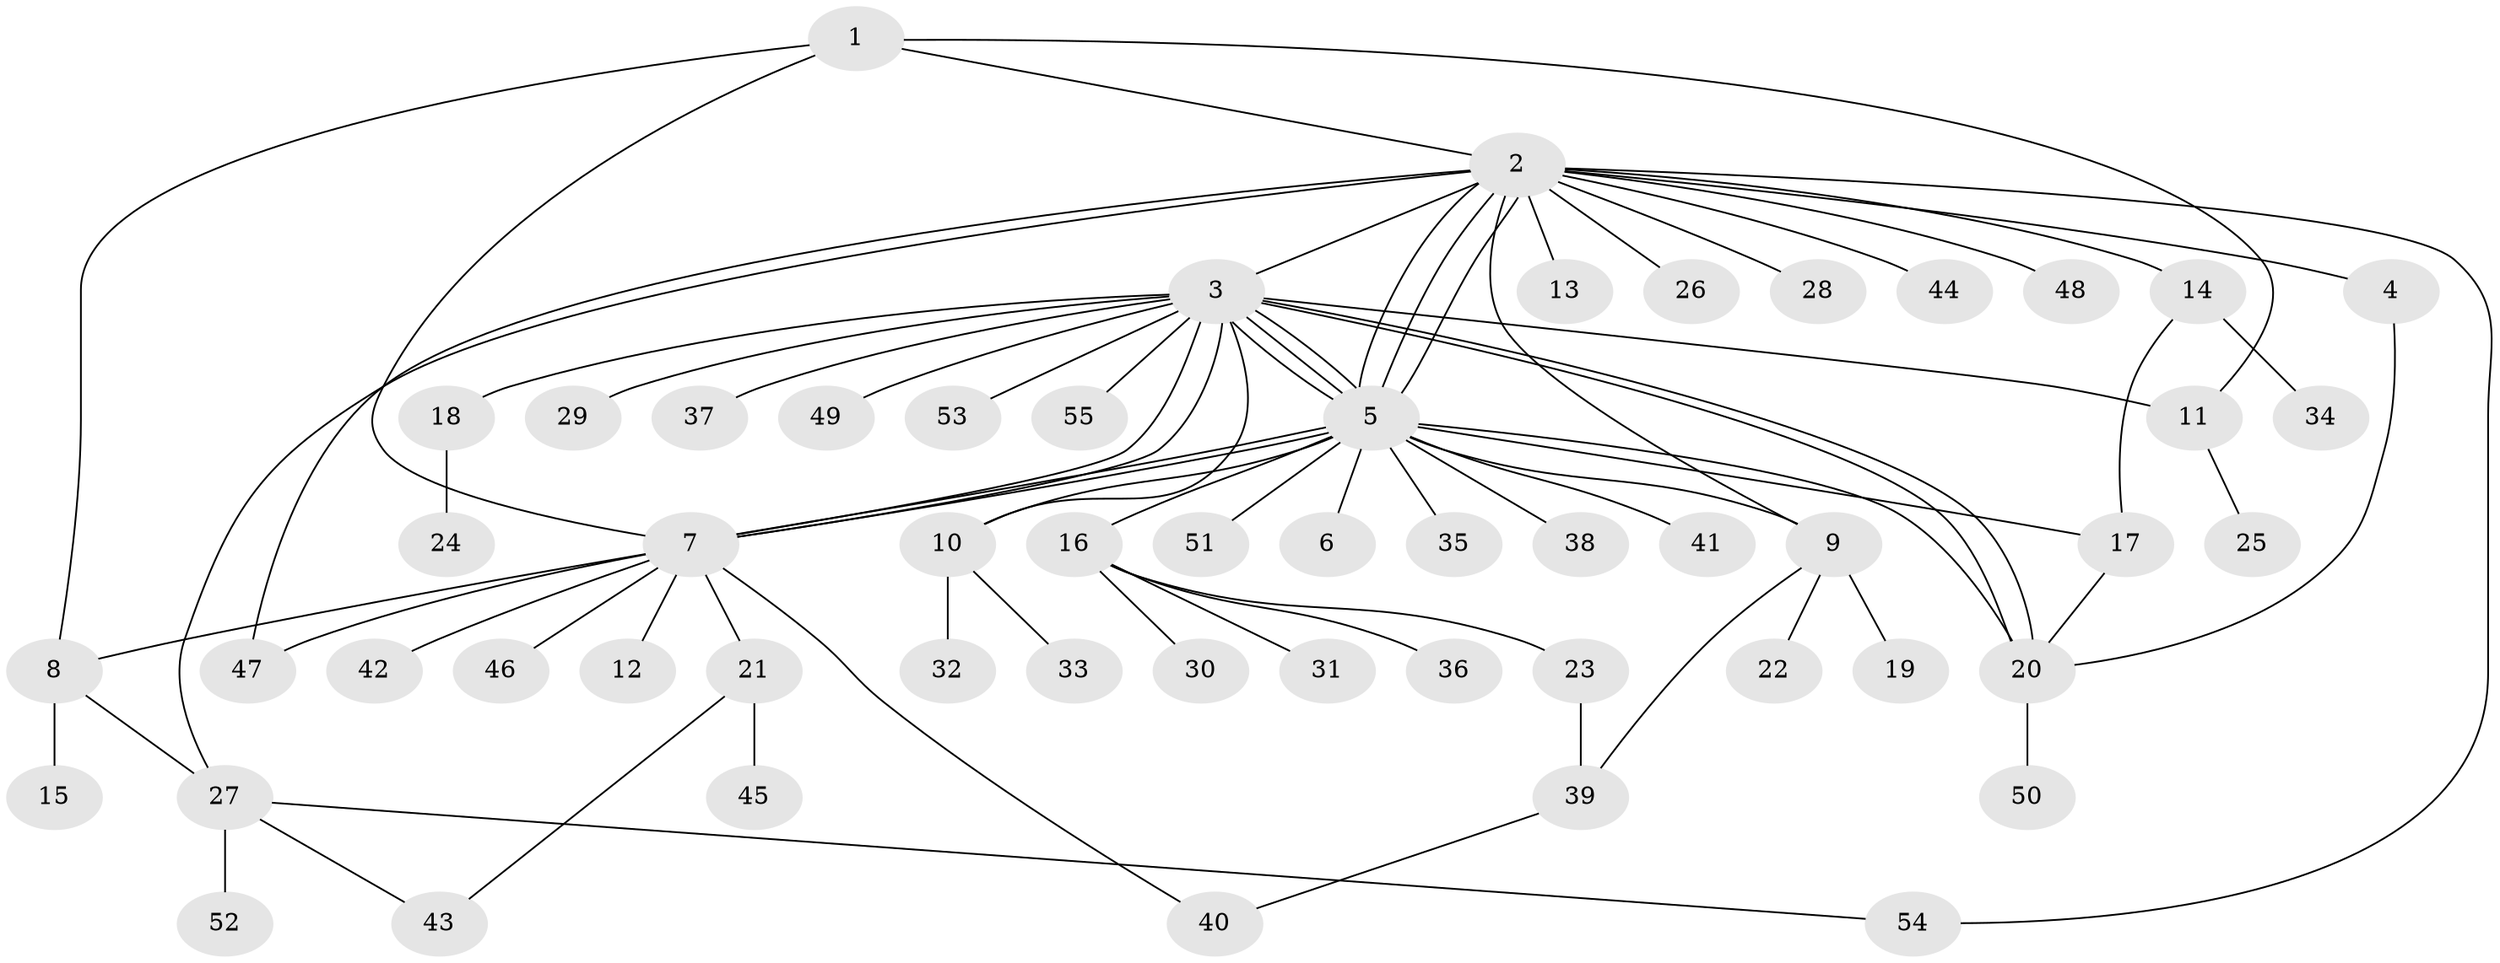 // Generated by graph-tools (version 1.1) at 2025/01/03/09/25 03:01:53]
// undirected, 55 vertices, 78 edges
graph export_dot {
graph [start="1"]
  node [color=gray90,style=filled];
  1;
  2;
  3;
  4;
  5;
  6;
  7;
  8;
  9;
  10;
  11;
  12;
  13;
  14;
  15;
  16;
  17;
  18;
  19;
  20;
  21;
  22;
  23;
  24;
  25;
  26;
  27;
  28;
  29;
  30;
  31;
  32;
  33;
  34;
  35;
  36;
  37;
  38;
  39;
  40;
  41;
  42;
  43;
  44;
  45;
  46;
  47;
  48;
  49;
  50;
  51;
  52;
  53;
  54;
  55;
  1 -- 2;
  1 -- 7;
  1 -- 8;
  1 -- 11;
  2 -- 3;
  2 -- 4;
  2 -- 5;
  2 -- 5;
  2 -- 5;
  2 -- 9;
  2 -- 13;
  2 -- 14;
  2 -- 26;
  2 -- 27;
  2 -- 28;
  2 -- 44;
  2 -- 47;
  2 -- 48;
  2 -- 54;
  3 -- 5;
  3 -- 5;
  3 -- 5;
  3 -- 7;
  3 -- 7;
  3 -- 10;
  3 -- 11;
  3 -- 18;
  3 -- 20;
  3 -- 20;
  3 -- 29;
  3 -- 37;
  3 -- 49;
  3 -- 53;
  3 -- 55;
  4 -- 20;
  5 -- 6;
  5 -- 7;
  5 -- 7;
  5 -- 9;
  5 -- 10;
  5 -- 16;
  5 -- 17;
  5 -- 20;
  5 -- 35;
  5 -- 38;
  5 -- 41;
  5 -- 51;
  7 -- 8;
  7 -- 12;
  7 -- 21;
  7 -- 40;
  7 -- 42;
  7 -- 46;
  7 -- 47;
  8 -- 15;
  8 -- 27;
  9 -- 19;
  9 -- 22;
  9 -- 39;
  10 -- 32;
  10 -- 33;
  11 -- 25;
  14 -- 17;
  14 -- 34;
  16 -- 23;
  16 -- 30;
  16 -- 31;
  16 -- 36;
  17 -- 20;
  18 -- 24;
  20 -- 50;
  21 -- 43;
  21 -- 45;
  23 -- 39;
  27 -- 43;
  27 -- 52;
  27 -- 54;
  39 -- 40;
}
